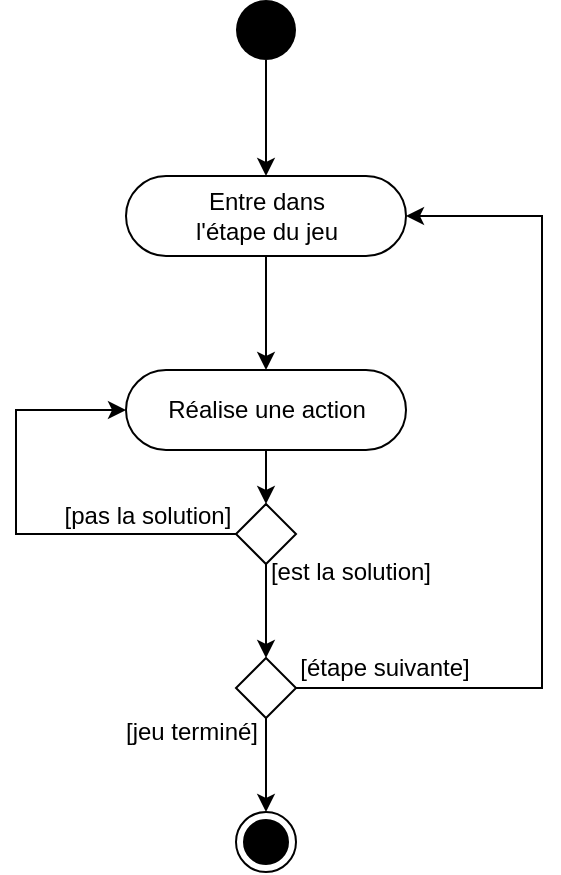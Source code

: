 <mxfile version="14.4.2" type="device"><diagram id="gnBzezKpVYX1LDQUWSI4" name="Page-1"><mxGraphModel dx="865" dy="499" grid="0" gridSize="10" guides="1" tooltips="1" connect="1" arrows="1" fold="1" page="1" pageScale="1" pageWidth="100000" pageHeight="1600" math="0" shadow="0"><root><mxCell id="0"/><mxCell id="1" parent="0"/><mxCell id="3TG9eYnXZ2S0aWuO_8vU-8" style="edgeStyle=orthogonalEdgeStyle;rounded=0;orthogonalLoop=1;jettySize=auto;html=1;entryX=0.5;entryY=0;entryDx=0;entryDy=0;" edge="1" parent="1" source="3TG9eYnXZ2S0aWuO_8vU-1" target="3TG9eYnXZ2S0aWuO_8vU-2"><mxGeometry relative="1" as="geometry"/></mxCell><mxCell id="3TG9eYnXZ2S0aWuO_8vU-1" value="" style="ellipse;fillColor=#000000;strokeColor=none;" vertex="1" parent="1"><mxGeometry x="427" y="103" width="30" height="30" as="geometry"/></mxCell><mxCell id="3TG9eYnXZ2S0aWuO_8vU-7" style="edgeStyle=orthogonalEdgeStyle;rounded=0;orthogonalLoop=1;jettySize=auto;html=1;" edge="1" parent="1" source="3TG9eYnXZ2S0aWuO_8vU-2" target="3TG9eYnXZ2S0aWuO_8vU-3"><mxGeometry relative="1" as="geometry"/></mxCell><mxCell id="3TG9eYnXZ2S0aWuO_8vU-2" value="Entre dans&lt;br&gt;l'étape du jeu" style="html=1;align=center;verticalAlign=middle;rounded=1;absoluteArcSize=1;arcSize=49;dashed=0;" vertex="1" parent="1"><mxGeometry x="372" y="191" width="140" height="40" as="geometry"/></mxCell><mxCell id="3TG9eYnXZ2S0aWuO_8vU-6" style="edgeStyle=orthogonalEdgeStyle;rounded=0;orthogonalLoop=1;jettySize=auto;html=1;entryX=0.5;entryY=0;entryDx=0;entryDy=0;" edge="1" parent="1" source="3TG9eYnXZ2S0aWuO_8vU-3" target="3TG9eYnXZ2S0aWuO_8vU-4"><mxGeometry relative="1" as="geometry"/></mxCell><mxCell id="3TG9eYnXZ2S0aWuO_8vU-3" value="Réalise une action" style="html=1;align=center;verticalAlign=middle;rounded=1;absoluteArcSize=1;arcSize=49;dashed=0;" vertex="1" parent="1"><mxGeometry x="372" y="288" width="140" height="40" as="geometry"/></mxCell><mxCell id="3TG9eYnXZ2S0aWuO_8vU-5" style="edgeStyle=orthogonalEdgeStyle;rounded=0;orthogonalLoop=1;jettySize=auto;html=1;" edge="1" parent="1" source="3TG9eYnXZ2S0aWuO_8vU-4" target="3TG9eYnXZ2S0aWuO_8vU-3"><mxGeometry relative="1" as="geometry"><Array as="points"><mxPoint x="317" y="370"/><mxPoint x="317" y="308"/></Array></mxGeometry></mxCell><mxCell id="3TG9eYnXZ2S0aWuO_8vU-11" style="edgeStyle=orthogonalEdgeStyle;rounded=0;orthogonalLoop=1;jettySize=auto;html=1;" edge="1" parent="1" source="3TG9eYnXZ2S0aWuO_8vU-4" target="3TG9eYnXZ2S0aWuO_8vU-9"><mxGeometry relative="1" as="geometry"/></mxCell><mxCell id="3TG9eYnXZ2S0aWuO_8vU-4" value="" style="rhombus;" vertex="1" parent="1"><mxGeometry x="427" y="355" width="30" height="30" as="geometry"/></mxCell><mxCell id="3TG9eYnXZ2S0aWuO_8vU-12" style="edgeStyle=orthogonalEdgeStyle;rounded=0;orthogonalLoop=1;jettySize=auto;html=1;" edge="1" parent="1" source="3TG9eYnXZ2S0aWuO_8vU-9" target="3TG9eYnXZ2S0aWuO_8vU-10"><mxGeometry relative="1" as="geometry"/></mxCell><mxCell id="3TG9eYnXZ2S0aWuO_8vU-13" style="edgeStyle=orthogonalEdgeStyle;rounded=0;orthogonalLoop=1;jettySize=auto;html=1;" edge="1" parent="1" source="3TG9eYnXZ2S0aWuO_8vU-9" target="3TG9eYnXZ2S0aWuO_8vU-2"><mxGeometry relative="1" as="geometry"><Array as="points"><mxPoint x="580" y="447"/><mxPoint x="580" y="211"/></Array></mxGeometry></mxCell><mxCell id="3TG9eYnXZ2S0aWuO_8vU-9" value="" style="rhombus;" vertex="1" parent="1"><mxGeometry x="427" y="432" width="30" height="30" as="geometry"/></mxCell><mxCell id="3TG9eYnXZ2S0aWuO_8vU-10" value="" style="ellipse;html=1;shape=endState;fillColor=#000000;strokeColor=#000000;" vertex="1" parent="1"><mxGeometry x="427" y="509" width="30" height="30" as="geometry"/></mxCell><mxCell id="3TG9eYnXZ2S0aWuO_8vU-14" value="[est la solution]" style="text;html=1;strokeColor=none;fillColor=none;align=center;verticalAlign=middle;whiteSpace=wrap;rounded=0;" vertex="1" parent="1"><mxGeometry x="442" y="379" width="85" height="20" as="geometry"/></mxCell><mxCell id="3TG9eYnXZ2S0aWuO_8vU-15" value="[pas la solution]" style="text;html=1;strokeColor=none;fillColor=none;align=center;verticalAlign=middle;whiteSpace=wrap;rounded=0;" vertex="1" parent="1"><mxGeometry x="336" y="351" width="94" height="20" as="geometry"/></mxCell><mxCell id="3TG9eYnXZ2S0aWuO_8vU-16" value="[jeu terminé]" style="text;html=1;strokeColor=none;fillColor=none;align=center;verticalAlign=middle;whiteSpace=wrap;rounded=0;" vertex="1" parent="1"><mxGeometry x="368" y="459" width="74" height="20" as="geometry"/></mxCell><mxCell id="3TG9eYnXZ2S0aWuO_8vU-17" value="[étape suivante]" style="text;html=1;strokeColor=none;fillColor=none;align=center;verticalAlign=middle;whiteSpace=wrap;rounded=0;" vertex="1" parent="1"><mxGeometry x="457" y="427" width="89" height="20" as="geometry"/></mxCell></root></mxGraphModel></diagram></mxfile>